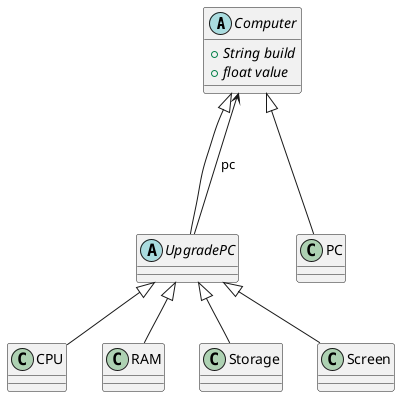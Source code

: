 @startuml
'https://plantuml.com/class-diagram

abstract class Computer{
    + {abstract} String build
    + {abstract} float value
}
abstract class UpgradePC{

}
UpgradePC ---> Computer: pc
Computer <|--- PC
Computer <|--- UpgradePC
UpgradePC <|-- CPU
UpgradePC <|-- RAM
UpgradePC <|-- Storage
UpgradePC <|-- Screen

@enduml